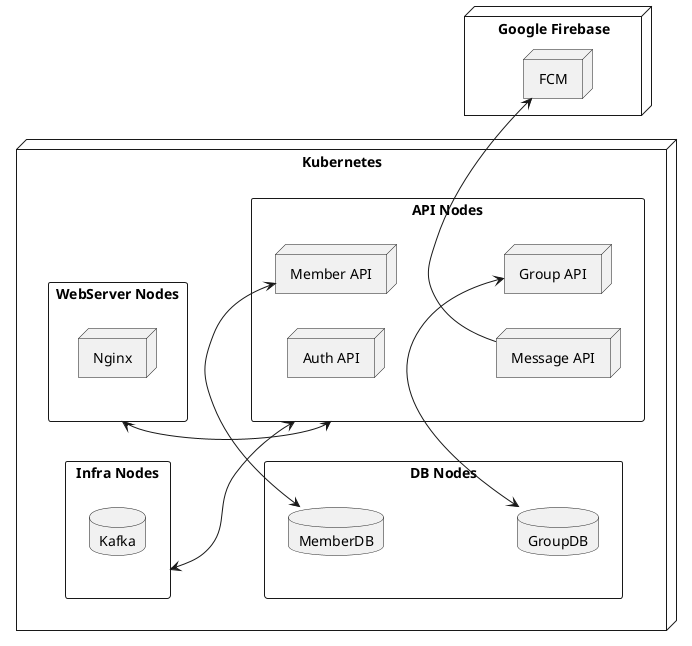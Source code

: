 @startuml

left to right direction
node "Kubernetes" as k8s{
    rectangle "WebServer Nodes" as webserver_nodes {
        node "Nginx" as nginx
    }

    rectangle "API Nodes" as api_nodes {
        node "Auth API" as auth_api
        node "Group API" as group_api
        node "Member API" as member_api
        node "Message API" as message_api

        ' 내부 배치용 가상 연결
        auth_api -[hidden]right-> member_api
        auth_api -[hidden]down-> message_api
        message_api -[hidden]right-> group_api

    }

    rectangle "Infra Nodes" as infra_nodes {
        database "Kafka" as kafka
    }

    rectangle "DB Nodes" as db_nodes {
        database "GroupDB" as group_db
        database "MemberDB" as member_db

        group_db-[hidden]up-> member_db
    }

    webserver_nodes-[hidden]down->api_nodes
    api_nodes-[hidden]up->webserver_nodes
    api_nodes-[hidden]right->db_nodes
    api_nodes-[hidden]up->infra_nodes
}

node "Google Firebase" as google_firebase{
    node "FCM" as fcm
}

'google_firebase-[hidden]down->k8s
member_api<->member_db
group_api<->group_db
api_nodes <-> infra_nodes
webserver_nodes <-> api_nodes
message_api -> fcm

@enduml